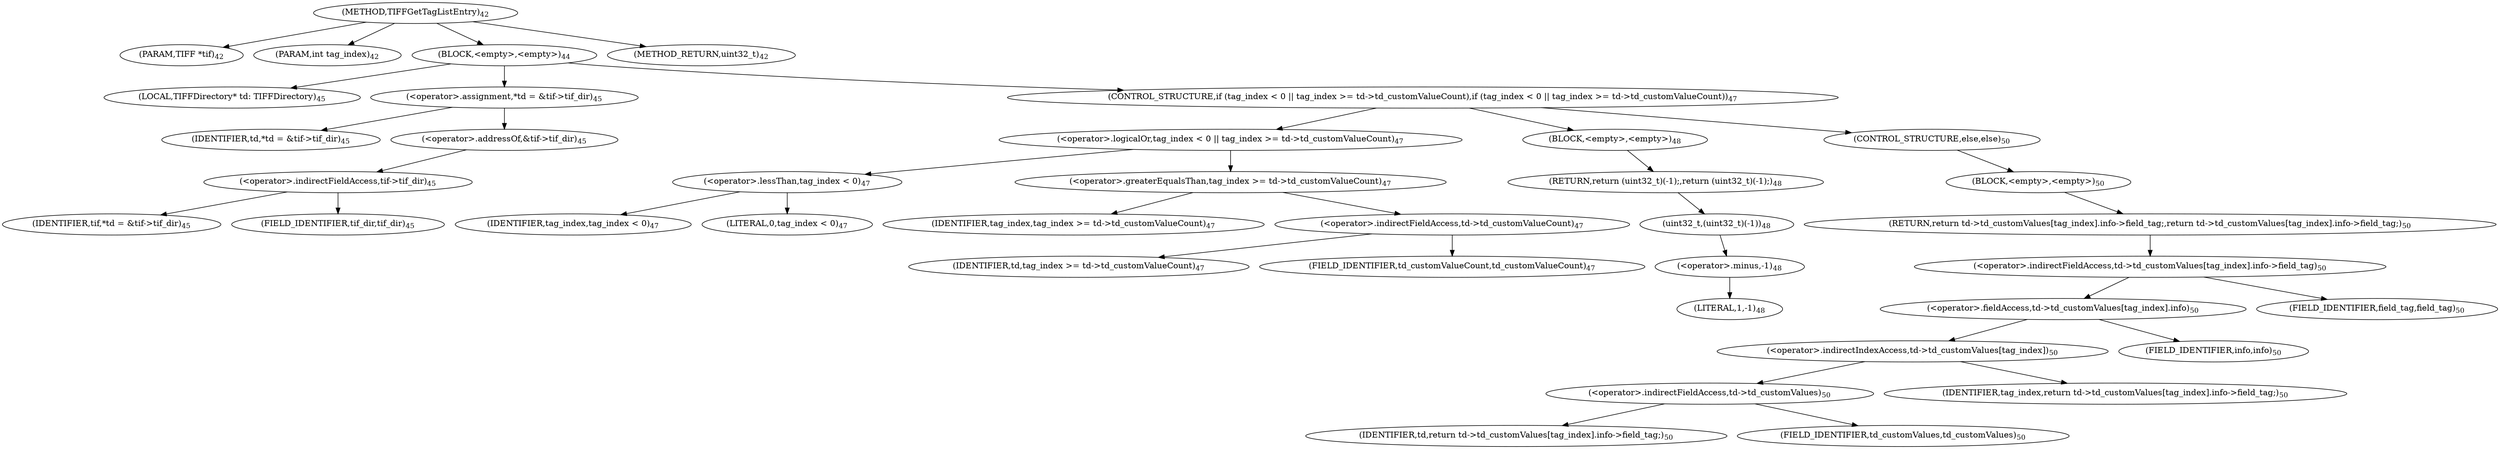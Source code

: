 digraph "TIFFGetTagListEntry" {  
"11774" [label = <(METHOD,TIFFGetTagListEntry)<SUB>42</SUB>> ]
"11775" [label = <(PARAM,TIFF *tif)<SUB>42</SUB>> ]
"11776" [label = <(PARAM,int tag_index)<SUB>42</SUB>> ]
"11777" [label = <(BLOCK,&lt;empty&gt;,&lt;empty&gt;)<SUB>44</SUB>> ]
"11778" [label = <(LOCAL,TIFFDirectory* td: TIFFDirectory)<SUB>45</SUB>> ]
"11779" [label = <(&lt;operator&gt;.assignment,*td = &amp;tif-&gt;tif_dir)<SUB>45</SUB>> ]
"11780" [label = <(IDENTIFIER,td,*td = &amp;tif-&gt;tif_dir)<SUB>45</SUB>> ]
"11781" [label = <(&lt;operator&gt;.addressOf,&amp;tif-&gt;tif_dir)<SUB>45</SUB>> ]
"11782" [label = <(&lt;operator&gt;.indirectFieldAccess,tif-&gt;tif_dir)<SUB>45</SUB>> ]
"11783" [label = <(IDENTIFIER,tif,*td = &amp;tif-&gt;tif_dir)<SUB>45</SUB>> ]
"11784" [label = <(FIELD_IDENTIFIER,tif_dir,tif_dir)<SUB>45</SUB>> ]
"11785" [label = <(CONTROL_STRUCTURE,if (tag_index &lt; 0 || tag_index &gt;= td-&gt;td_customValueCount),if (tag_index &lt; 0 || tag_index &gt;= td-&gt;td_customValueCount))<SUB>47</SUB>> ]
"11786" [label = <(&lt;operator&gt;.logicalOr,tag_index &lt; 0 || tag_index &gt;= td-&gt;td_customValueCount)<SUB>47</SUB>> ]
"11787" [label = <(&lt;operator&gt;.lessThan,tag_index &lt; 0)<SUB>47</SUB>> ]
"11788" [label = <(IDENTIFIER,tag_index,tag_index &lt; 0)<SUB>47</SUB>> ]
"11789" [label = <(LITERAL,0,tag_index &lt; 0)<SUB>47</SUB>> ]
"11790" [label = <(&lt;operator&gt;.greaterEqualsThan,tag_index &gt;= td-&gt;td_customValueCount)<SUB>47</SUB>> ]
"11791" [label = <(IDENTIFIER,tag_index,tag_index &gt;= td-&gt;td_customValueCount)<SUB>47</SUB>> ]
"11792" [label = <(&lt;operator&gt;.indirectFieldAccess,td-&gt;td_customValueCount)<SUB>47</SUB>> ]
"11793" [label = <(IDENTIFIER,td,tag_index &gt;= td-&gt;td_customValueCount)<SUB>47</SUB>> ]
"11794" [label = <(FIELD_IDENTIFIER,td_customValueCount,td_customValueCount)<SUB>47</SUB>> ]
"11795" [label = <(BLOCK,&lt;empty&gt;,&lt;empty&gt;)<SUB>48</SUB>> ]
"11796" [label = <(RETURN,return (uint32_t)(-1);,return (uint32_t)(-1);)<SUB>48</SUB>> ]
"11797" [label = <(uint32_t,(uint32_t)(-1))<SUB>48</SUB>> ]
"11798" [label = <(&lt;operator&gt;.minus,-1)<SUB>48</SUB>> ]
"11799" [label = <(LITERAL,1,-1)<SUB>48</SUB>> ]
"11800" [label = <(CONTROL_STRUCTURE,else,else)<SUB>50</SUB>> ]
"11801" [label = <(BLOCK,&lt;empty&gt;,&lt;empty&gt;)<SUB>50</SUB>> ]
"11802" [label = <(RETURN,return td-&gt;td_customValues[tag_index].info-&gt;field_tag;,return td-&gt;td_customValues[tag_index].info-&gt;field_tag;)<SUB>50</SUB>> ]
"11803" [label = <(&lt;operator&gt;.indirectFieldAccess,td-&gt;td_customValues[tag_index].info-&gt;field_tag)<SUB>50</SUB>> ]
"11804" [label = <(&lt;operator&gt;.fieldAccess,td-&gt;td_customValues[tag_index].info)<SUB>50</SUB>> ]
"11805" [label = <(&lt;operator&gt;.indirectIndexAccess,td-&gt;td_customValues[tag_index])<SUB>50</SUB>> ]
"11806" [label = <(&lt;operator&gt;.indirectFieldAccess,td-&gt;td_customValues)<SUB>50</SUB>> ]
"11807" [label = <(IDENTIFIER,td,return td-&gt;td_customValues[tag_index].info-&gt;field_tag;)<SUB>50</SUB>> ]
"11808" [label = <(FIELD_IDENTIFIER,td_customValues,td_customValues)<SUB>50</SUB>> ]
"11809" [label = <(IDENTIFIER,tag_index,return td-&gt;td_customValues[tag_index].info-&gt;field_tag;)<SUB>50</SUB>> ]
"11810" [label = <(FIELD_IDENTIFIER,info,info)<SUB>50</SUB>> ]
"11811" [label = <(FIELD_IDENTIFIER,field_tag,field_tag)<SUB>50</SUB>> ]
"11812" [label = <(METHOD_RETURN,uint32_t)<SUB>42</SUB>> ]
  "11774" -> "11775" 
  "11774" -> "11776" 
  "11774" -> "11777" 
  "11774" -> "11812" 
  "11777" -> "11778" 
  "11777" -> "11779" 
  "11777" -> "11785" 
  "11779" -> "11780" 
  "11779" -> "11781" 
  "11781" -> "11782" 
  "11782" -> "11783" 
  "11782" -> "11784" 
  "11785" -> "11786" 
  "11785" -> "11795" 
  "11785" -> "11800" 
  "11786" -> "11787" 
  "11786" -> "11790" 
  "11787" -> "11788" 
  "11787" -> "11789" 
  "11790" -> "11791" 
  "11790" -> "11792" 
  "11792" -> "11793" 
  "11792" -> "11794" 
  "11795" -> "11796" 
  "11796" -> "11797" 
  "11797" -> "11798" 
  "11798" -> "11799" 
  "11800" -> "11801" 
  "11801" -> "11802" 
  "11802" -> "11803" 
  "11803" -> "11804" 
  "11803" -> "11811" 
  "11804" -> "11805" 
  "11804" -> "11810" 
  "11805" -> "11806" 
  "11805" -> "11809" 
  "11806" -> "11807" 
  "11806" -> "11808" 
}
